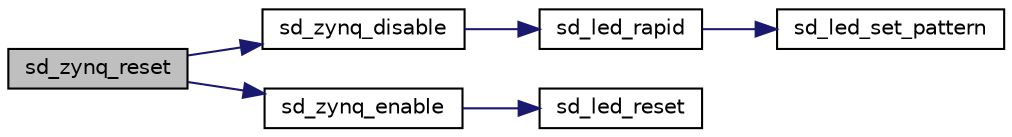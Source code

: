 digraph "sd_zynq_reset"
{
  edge [fontname="Helvetica",fontsize="10",labelfontname="Helvetica",labelfontsize="10"];
  node [fontname="Helvetica",fontsize="10",shape=record];
  rankdir="LR";
  Node19 [label="sd_zynq_reset",height=0.2,width=0.4,color="black", fillcolor="grey75", style="filled", fontcolor="black"];
  Node19 -> Node20 [color="midnightblue",fontsize="10",style="solid",fontname="Helvetica"];
  Node20 [label="sd_zynq_disable",height=0.2,width=0.4,color="black", fillcolor="white", style="filled",URL="$group___s_d___platform___boot___config.html#gaaaa432cbbf3382d321107a38a56b9bef",tooltip="Disable Zynq Power Disable the Zynq power rails by setting the enable pin low. "];
  Node20 -> Node21 [color="midnightblue",fontsize="10",style="solid",fontname="Helvetica"];
  Node21 [label="sd_led_rapid",height=0.2,width=0.4,color="black", fillcolor="white", style="filled",URL="$group___s_d___l_e_d___pattern___functions.html#gaee88ed175473585caa9ae05d5b66f993",tooltip="LED rapid blinking Set an LED to a continuous rapid blinking. "];
  Node21 -> Node22 [color="midnightblue",fontsize="10",style="solid",fontname="Helvetica"];
  Node22 [label="sd_led_set_pattern",height=0.2,width=0.4,color="black", fillcolor="white", style="filled",URL="$group___s_d___l_e_d___functions.html#ga5641c6ed41cf81ecbd2d61731a412667",tooltip="LED set pattern Set pattern for LED output. "];
  Node19 -> Node23 [color="midnightblue",fontsize="10",style="solid",fontname="Helvetica"];
  Node23 [label="sd_zynq_enable",height=0.2,width=0.4,color="black", fillcolor="white", style="filled",URL="$group___s_d___platform___boot___config.html#gac30b9aa0032a9a8598735242c7cfa5bc",tooltip="Enable Zynq Power Enable the Zynq power rails by setting the enable pin high. "];
  Node23 -> Node24 [color="midnightblue",fontsize="10",style="solid",fontname="Helvetica"];
  Node24 [label="sd_led_reset",height=0.2,width=0.4,color="black", fillcolor="white", style="filled",URL="$group___s_d___l_e_d___functions.html#ga1a7bb12d105f503fec86d069725f6591",tooltip="LED reset Reset the LED configuration and clear the pattern. "];
}
